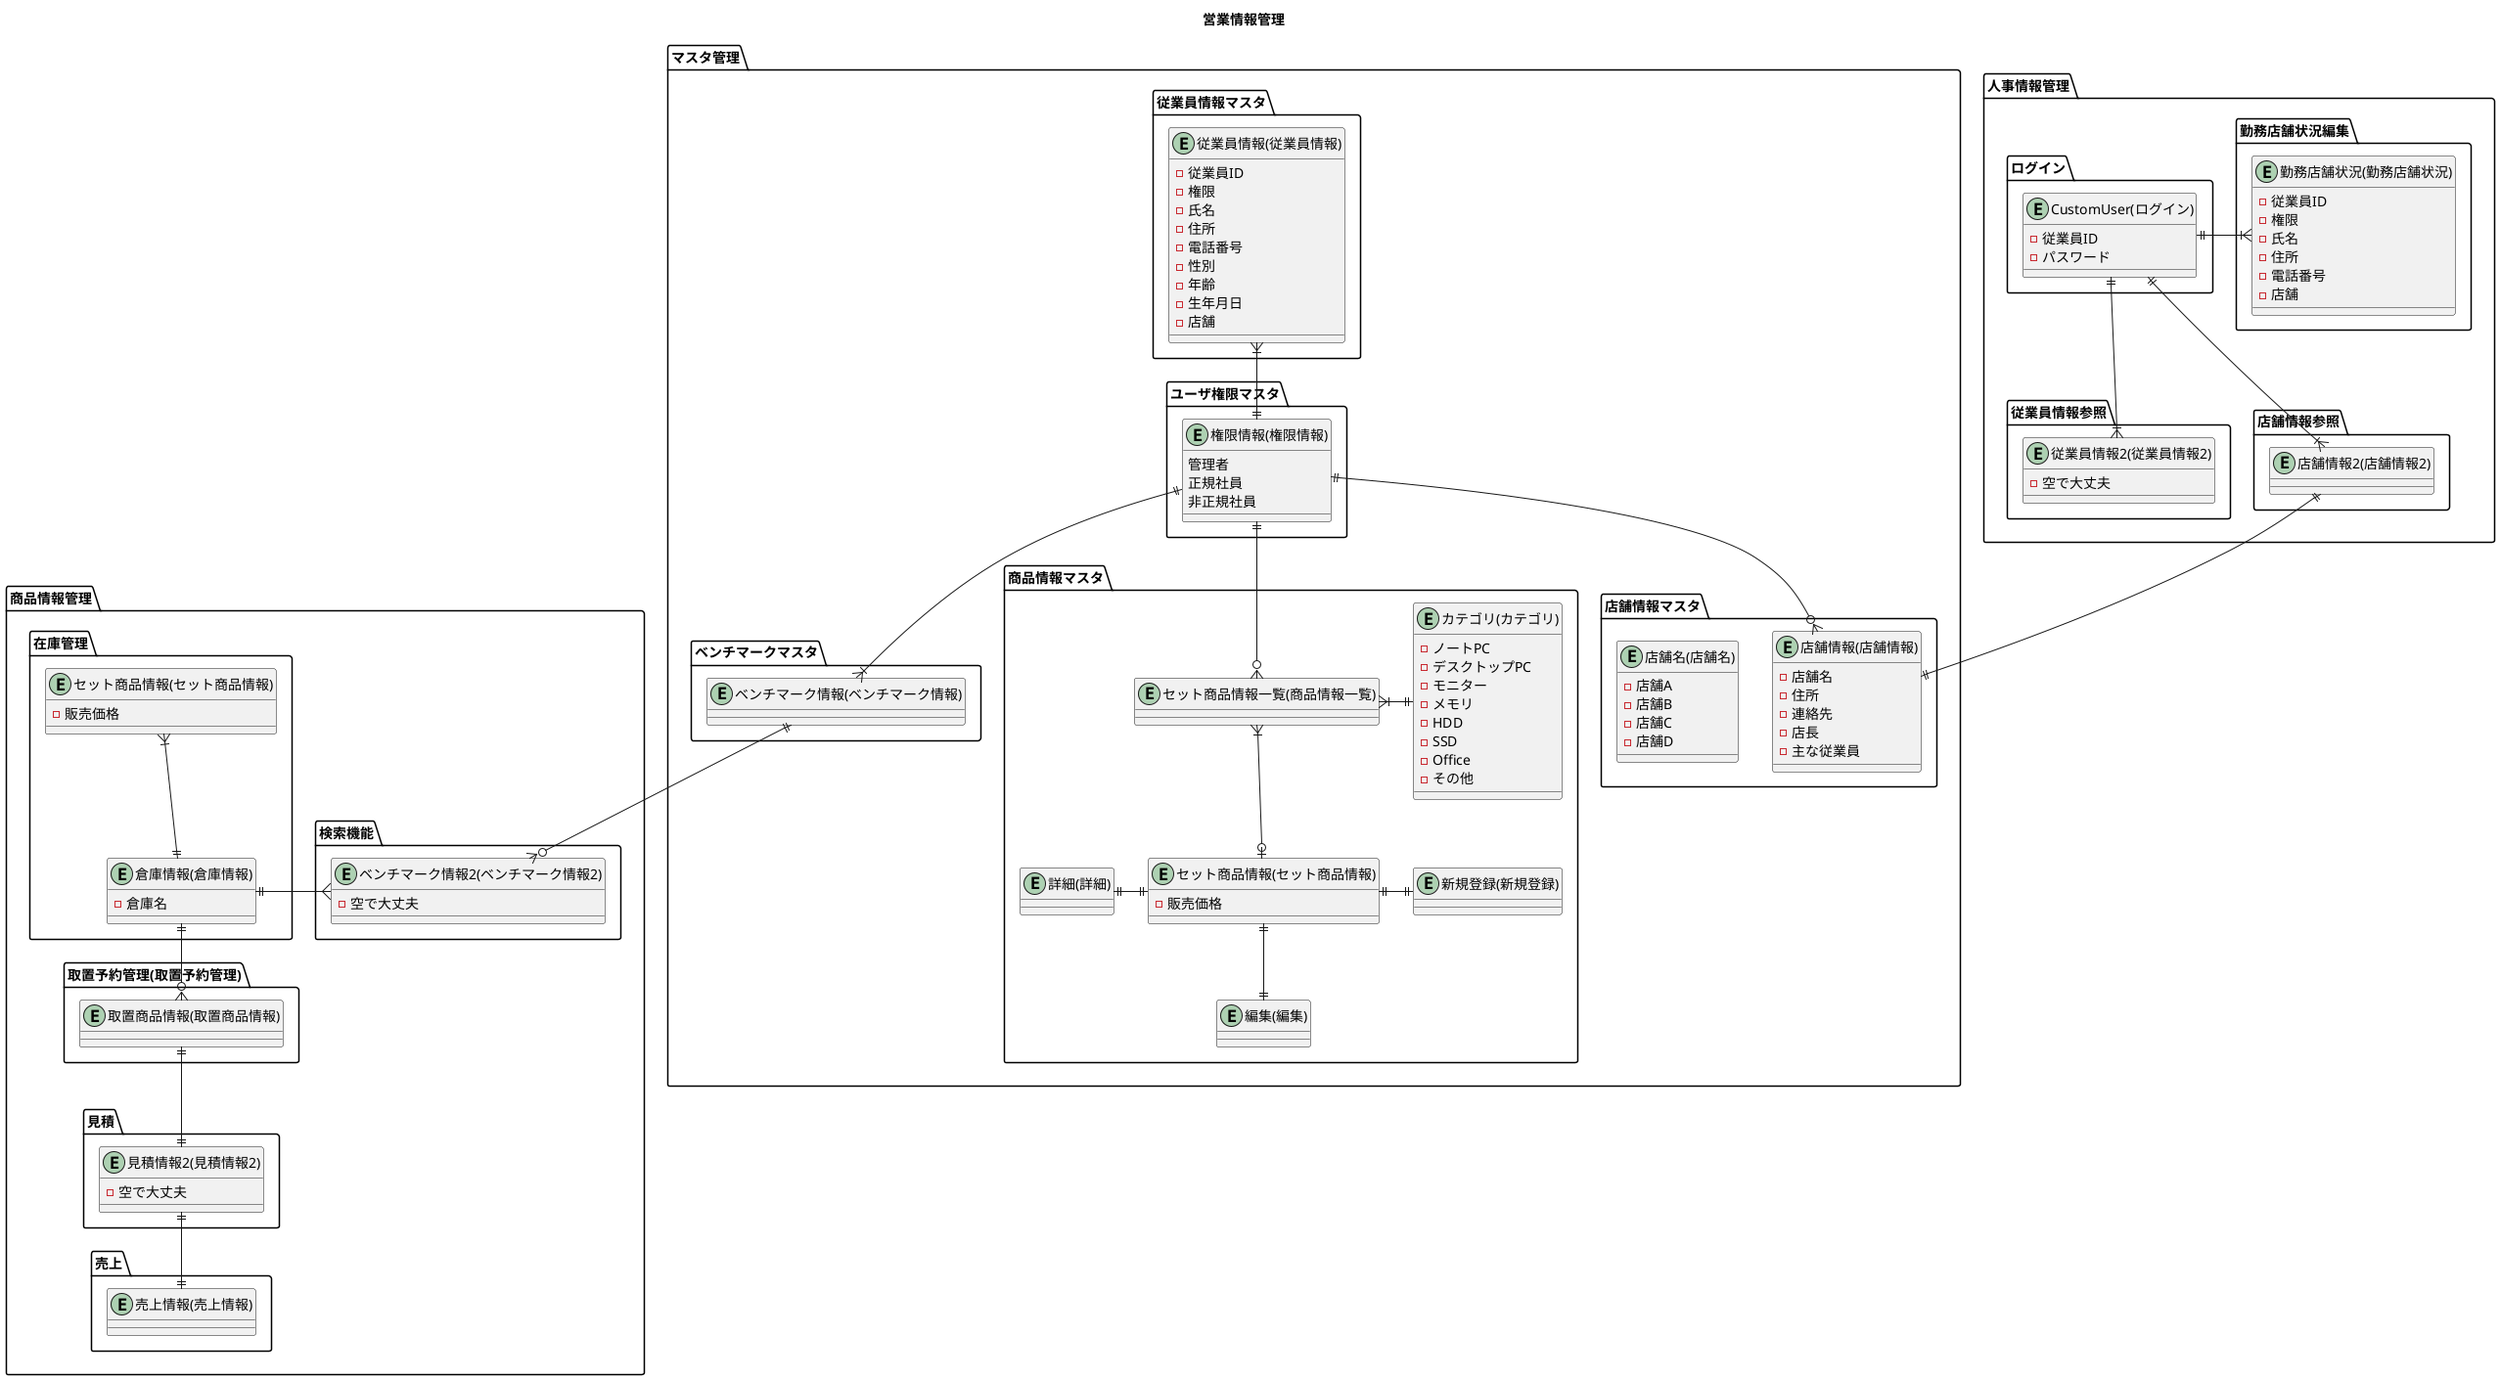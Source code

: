 @startuml クラス図
' left to right direction

title 営業情報管理


package "マスタ管理" as mastermana {
    package 従業員情報マスタ{
        ' 従業員情報
        ' モデル
        entity "従業員情報(従業員情報)" as 従業員{
            -従業員ID
            -権限
            -氏名
            -住所
            -電話番号
            -性別
            -年齢
            -生年月日
            -店舗
        }
    }
    package "店舗情報マスタ"{
        ' 店舗情報
        ' モデル
        entity "店舗情報(店舗情報)" as 店舗{
            -店舗名
            -住所
            -連絡先
            -店長
            -主な従業員
        }
        entity "店舗名(店舗名)" as 店舗名{
            -店舗A
            -店舗B
            -店舗C
            -店舗D
        }
    }
    package ユーザ権限マスタ{
        'ユーザ権限'
        ' モデル
        entity "権限情報(権限情報)" as 権限{
            管理者
            正規社員
            非正規社員
        }
    }
    package 商品情報マスタ{
        ' 商品情報管理
        ' モデル
        entity "セット商品情報(セット商品情報)" as セット{
            -販売価格
            ' 保留中
        }
        entity "カテゴリ(カテゴリ)" as カテゴリ{
            -ノートPC
            -デスクトップPC
            -モニター
            -メモリ
            -HDD
            -SSD
            -Office
            -その他
        }
        ' コントローラ
        entity "セット商品情報一覧(商品情報一覧)" as セット一覧{}
        entity "新規登録(新規登録)" as 新規{}
        entity "詳細(詳細)" as 詳細{}
        entity "編集(編集)" as 編集{}
        セット一覧}|--o|セット
        セット一覧}|-r-||カテゴリ
        セット||-r-||新規
        セット||-d-||編集
        セット||-l-||詳細
    }
    package ベンチマークマスタ{
        ' ベンチマークマスタ
        ' モデル
        entity "ベンチマーク情報(ベンチマーク情報)" as ベンチマーク{
            ' 保留中
        }
    }
    ' package 売上情報マスタ{
        ' 売上情報
        ' モデル
        従業員 }|-d-|| 権限
        権限 ||-d-|{ ベンチマーク
        権限 ||-d-o{ セット一覧
        権限 ||-d-o{ 店舗

}


package "商品情報管理" as itemmana {
    package 在庫管理{
        ' 商品情報管理
        ' モデル
        entity "セット商品情報(セット商品情報)" as セット商品情報{
            -販売価格
            ' 保留中
        }
        entity "倉庫情報(倉庫情報)" as 倉庫情報{
        -倉庫名
        ' +移動指示()
        }
        セット商品情報}|-d-||倉庫情報
    }
    package 検索機能{
        ' ベンチマークマスタ
        ' モデル
        entity "ベンチマーク情報2(ベンチマーク情報2)" as ベンチマーク情報2{
            ' 保留中
            -空で大丈夫
        }
    }
    package 取置予約管理(取置予約管理){
        ' 取置商品情報
        ' モデル
        entity "取置商品情報(取置商品情報)" as 取置商品情報{

        }
    }
    package 見積{
        entity "見積情報2(見積情報2)" as 見積情報2{
            -空で大丈夫
        }
    }
    package 売上{
        ' 売上情報
        ' モデル
        entity "売上情報(売上情報)" as 売上情報{}
    }
    倉庫情報||-d-o{取置商品情報
    倉庫情報||-r-{ベンチマーク情報2
    取置商品情報||-d-||見積情報2
    見積情報2||-d-||売上情報

    
}


package "人事情報管理" as huremana {
    package 従業員情報参照{
        entity "従業員情報2(従業員情報2)" as 従業員情報2{
            -空で大丈夫
        }
    }
    package 店舗情報参照{
        entity "店舗情報2(店舗情報2)" as 店舗情報2{}
    }
    package 勤務店舗状況編集{
        entity "勤務店舗状況(勤務店舗状況)" as 勤務店舗{
            -従業員ID
            -権限
            -氏名
            -住所
            -電話番号
            -店舗
        }
    }
    package ログイン{
        ' ログイン'
        ' モデル
        ' entity "django-allauth(ログイン)" as da{
        '     -従業員ID
        '     -パスワード
        '     ' +ログイン()
        ' }
        entity "CustomUser(ログイン)" as login{
            -従業員ID
            -パスワード
        }
    }
    login ||-r-|{ 勤務店舗
    login ||--|{ 従業員情報2
    login ||-d-|{ 店舗情報2
}


店舗情報2||-d-||店舗
ベンチマーク||-d-o{ベンチマーク情報2






' entity Meta{
'     -保留
' }

' itemmana -[hidden]- huremana
' mastermana -[hidden]down- itemmana
' mastermana -[hidden]down- huremana

' 要素の書き出しから


' CustomUser +-- Meta
@enduml
